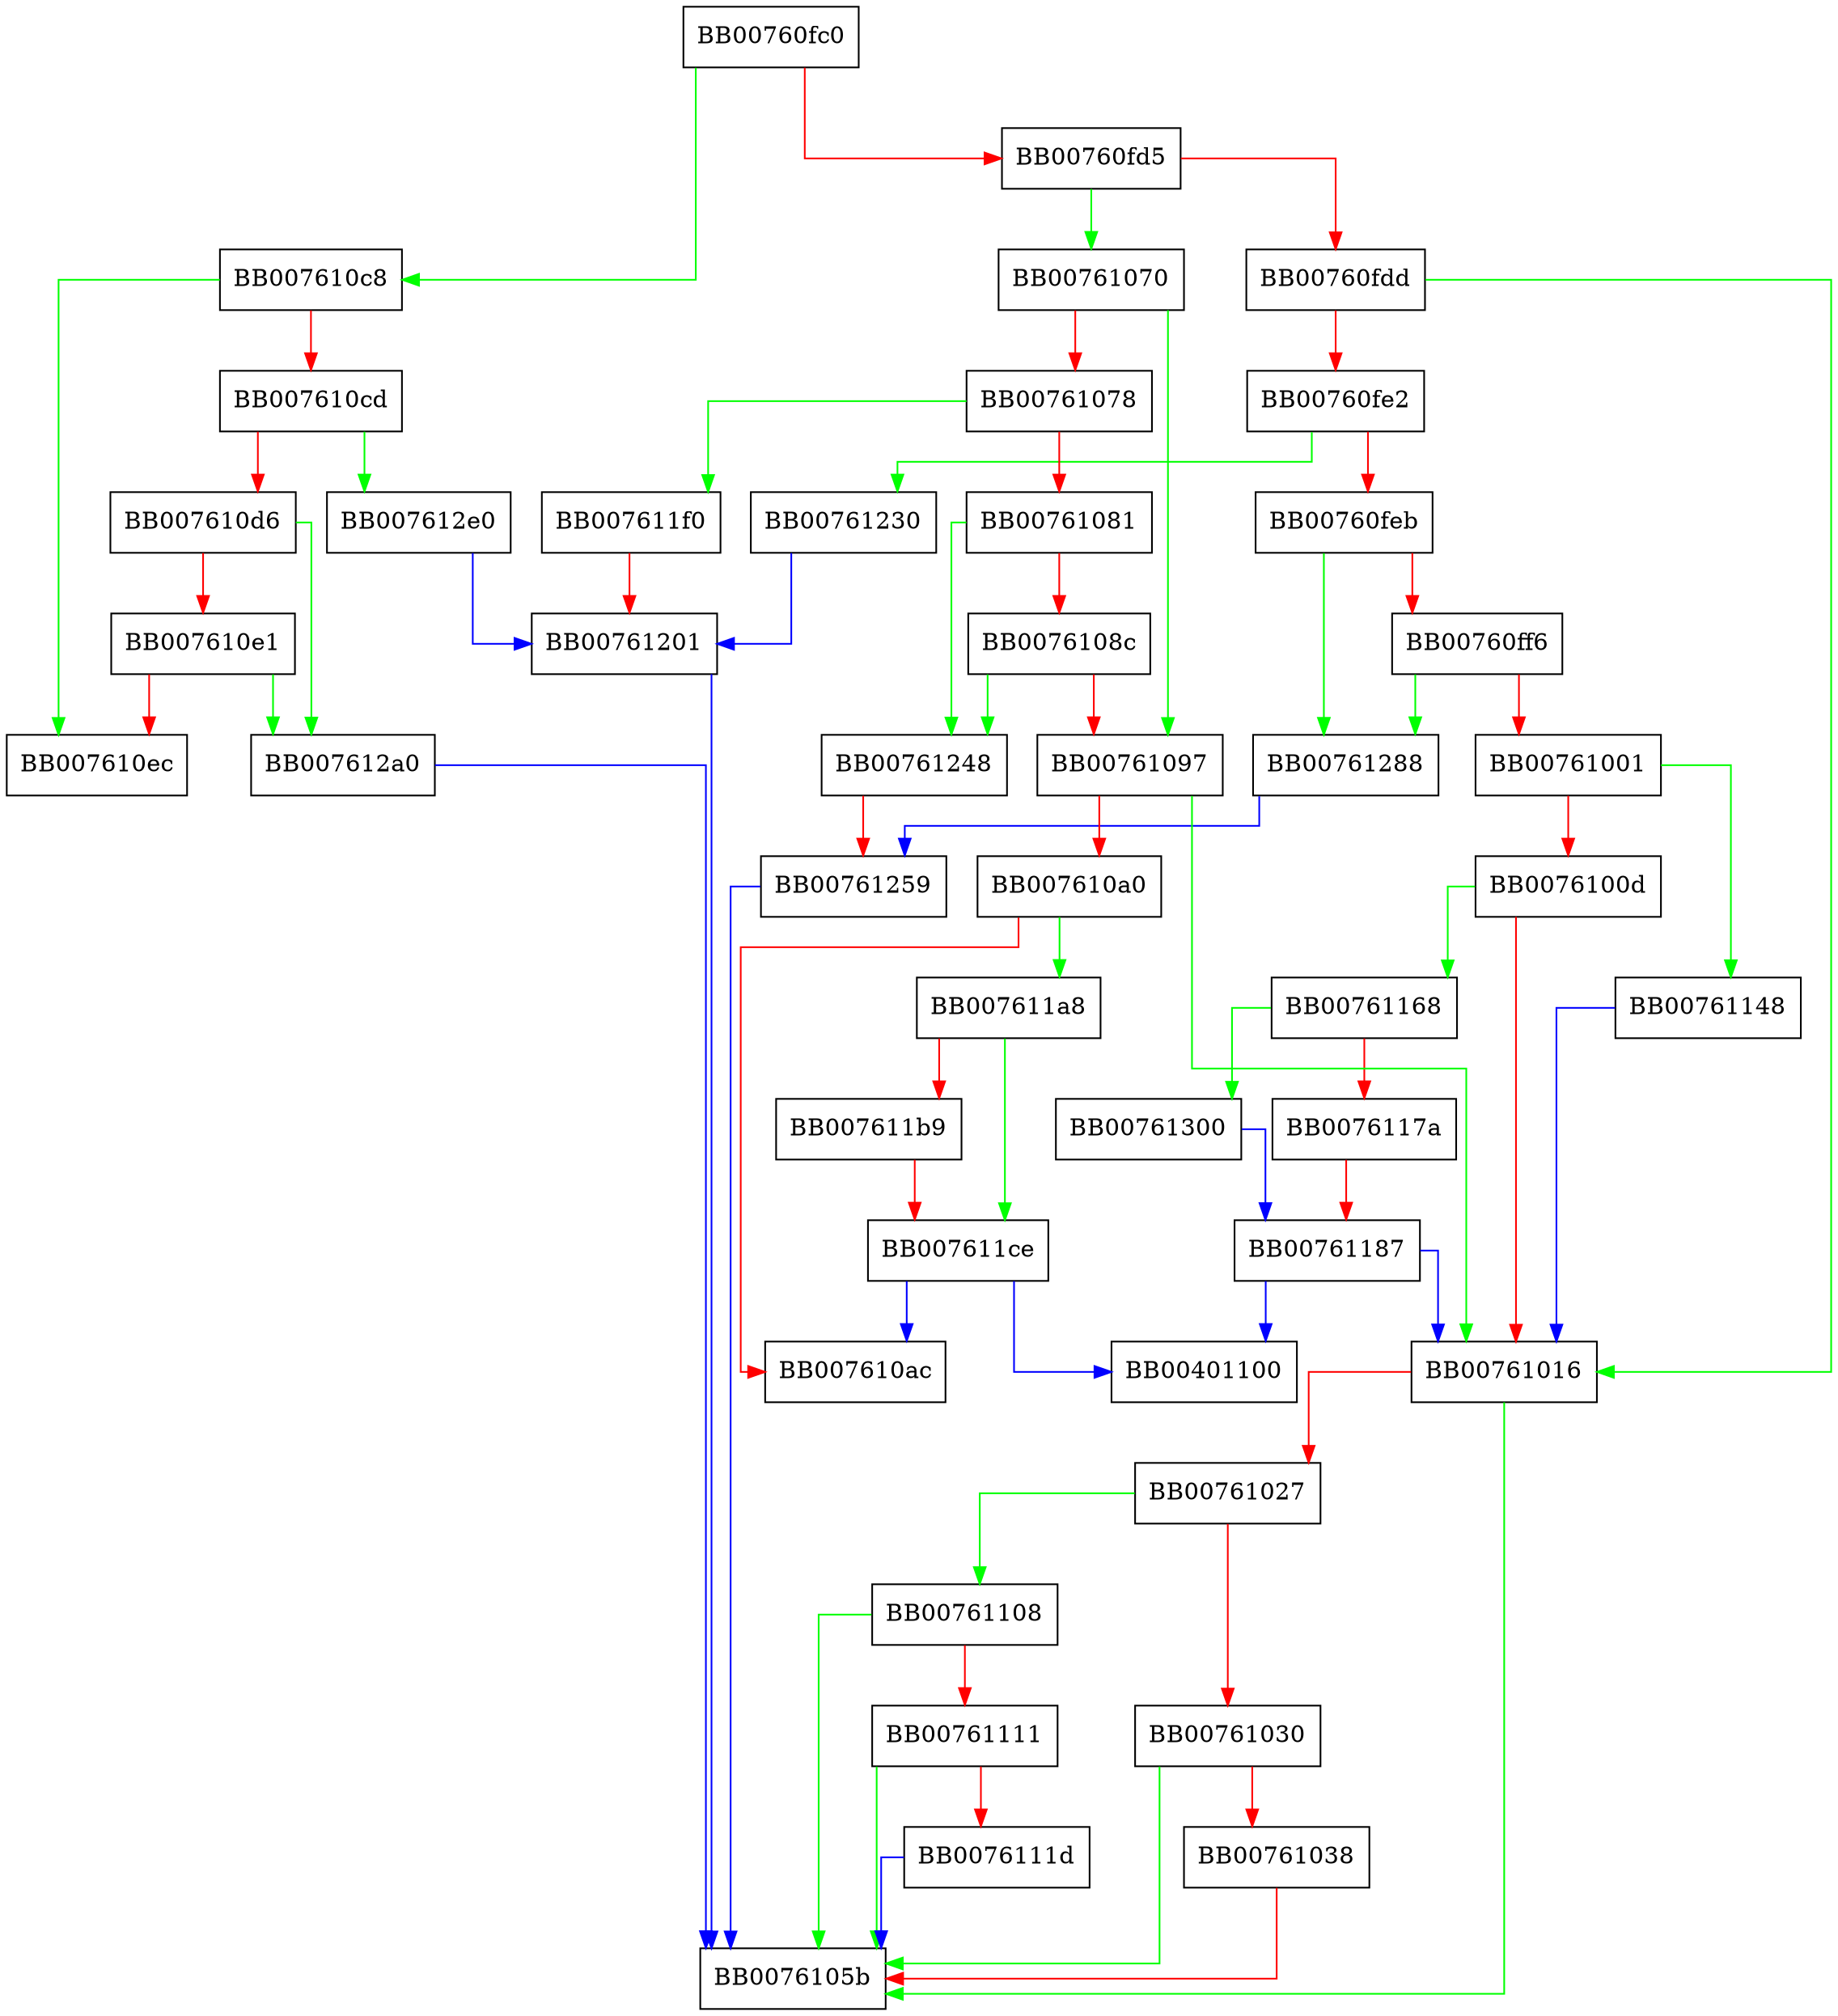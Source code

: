 digraph fix_cipher {
  node [shape="box"];
  graph [splines=ortho];
  BB00760fc0 -> BB007610c8 [color="green"];
  BB00760fc0 -> BB00760fd5 [color="red"];
  BB00760fd5 -> BB00761070 [color="green"];
  BB00760fd5 -> BB00760fdd [color="red"];
  BB00760fdd -> BB00761016 [color="green"];
  BB00760fdd -> BB00760fe2 [color="red"];
  BB00760fe2 -> BB00761230 [color="green"];
  BB00760fe2 -> BB00760feb [color="red"];
  BB00760feb -> BB00761288 [color="green"];
  BB00760feb -> BB00760ff6 [color="red"];
  BB00760ff6 -> BB00761288 [color="green"];
  BB00760ff6 -> BB00761001 [color="red"];
  BB00761001 -> BB00761148 [color="green"];
  BB00761001 -> BB0076100d [color="red"];
  BB0076100d -> BB00761168 [color="green"];
  BB0076100d -> BB00761016 [color="red"];
  BB00761016 -> BB0076105b [color="green"];
  BB00761016 -> BB00761027 [color="red"];
  BB00761027 -> BB00761108 [color="green"];
  BB00761027 -> BB00761030 [color="red"];
  BB00761030 -> BB0076105b [color="green"];
  BB00761030 -> BB00761038 [color="red"];
  BB00761038 -> BB0076105b [color="red"];
  BB00761070 -> BB00761097 [color="green"];
  BB00761070 -> BB00761078 [color="red"];
  BB00761078 -> BB007611f0 [color="green"];
  BB00761078 -> BB00761081 [color="red"];
  BB00761081 -> BB00761248 [color="green"];
  BB00761081 -> BB0076108c [color="red"];
  BB0076108c -> BB00761248 [color="green"];
  BB0076108c -> BB00761097 [color="red"];
  BB00761097 -> BB00761016 [color="green"];
  BB00761097 -> BB007610a0 [color="red"];
  BB007610a0 -> BB007611a8 [color="green"];
  BB007610a0 -> BB007610ac [color="red"];
  BB007610c8 -> BB007610ec [color="green"];
  BB007610c8 -> BB007610cd [color="red"];
  BB007610cd -> BB007612e0 [color="green"];
  BB007610cd -> BB007610d6 [color="red"];
  BB007610d6 -> BB007612a0 [color="green"];
  BB007610d6 -> BB007610e1 [color="red"];
  BB007610e1 -> BB007612a0 [color="green"];
  BB007610e1 -> BB007610ec [color="red"];
  BB00761108 -> BB0076105b [color="green"];
  BB00761108 -> BB00761111 [color="red"];
  BB00761111 -> BB0076105b [color="green"];
  BB00761111 -> BB0076111d [color="red"];
  BB0076111d -> BB0076105b [color="blue"];
  BB00761148 -> BB00761016 [color="blue"];
  BB00761168 -> BB00761300 [color="green"];
  BB00761168 -> BB0076117a [color="red"];
  BB0076117a -> BB00761187 [color="red"];
  BB00761187 -> BB00401100 [color="blue"];
  BB00761187 -> BB00761016 [color="blue"];
  BB007611a8 -> BB007611ce [color="green"];
  BB007611a8 -> BB007611b9 [color="red"];
  BB007611b9 -> BB007611ce [color="red"];
  BB007611ce -> BB00401100 [color="blue"];
  BB007611ce -> BB007610ac [color="blue"];
  BB007611f0 -> BB00761201 [color="red"];
  BB00761201 -> BB0076105b [color="blue"];
  BB00761230 -> BB00761201 [color="blue"];
  BB00761248 -> BB00761259 [color="red"];
  BB00761259 -> BB0076105b [color="blue"];
  BB00761288 -> BB00761259 [color="blue"];
  BB007612a0 -> BB0076105b [color="blue"];
  BB007612e0 -> BB00761201 [color="blue"];
  BB00761300 -> BB00761187 [color="blue"];
}